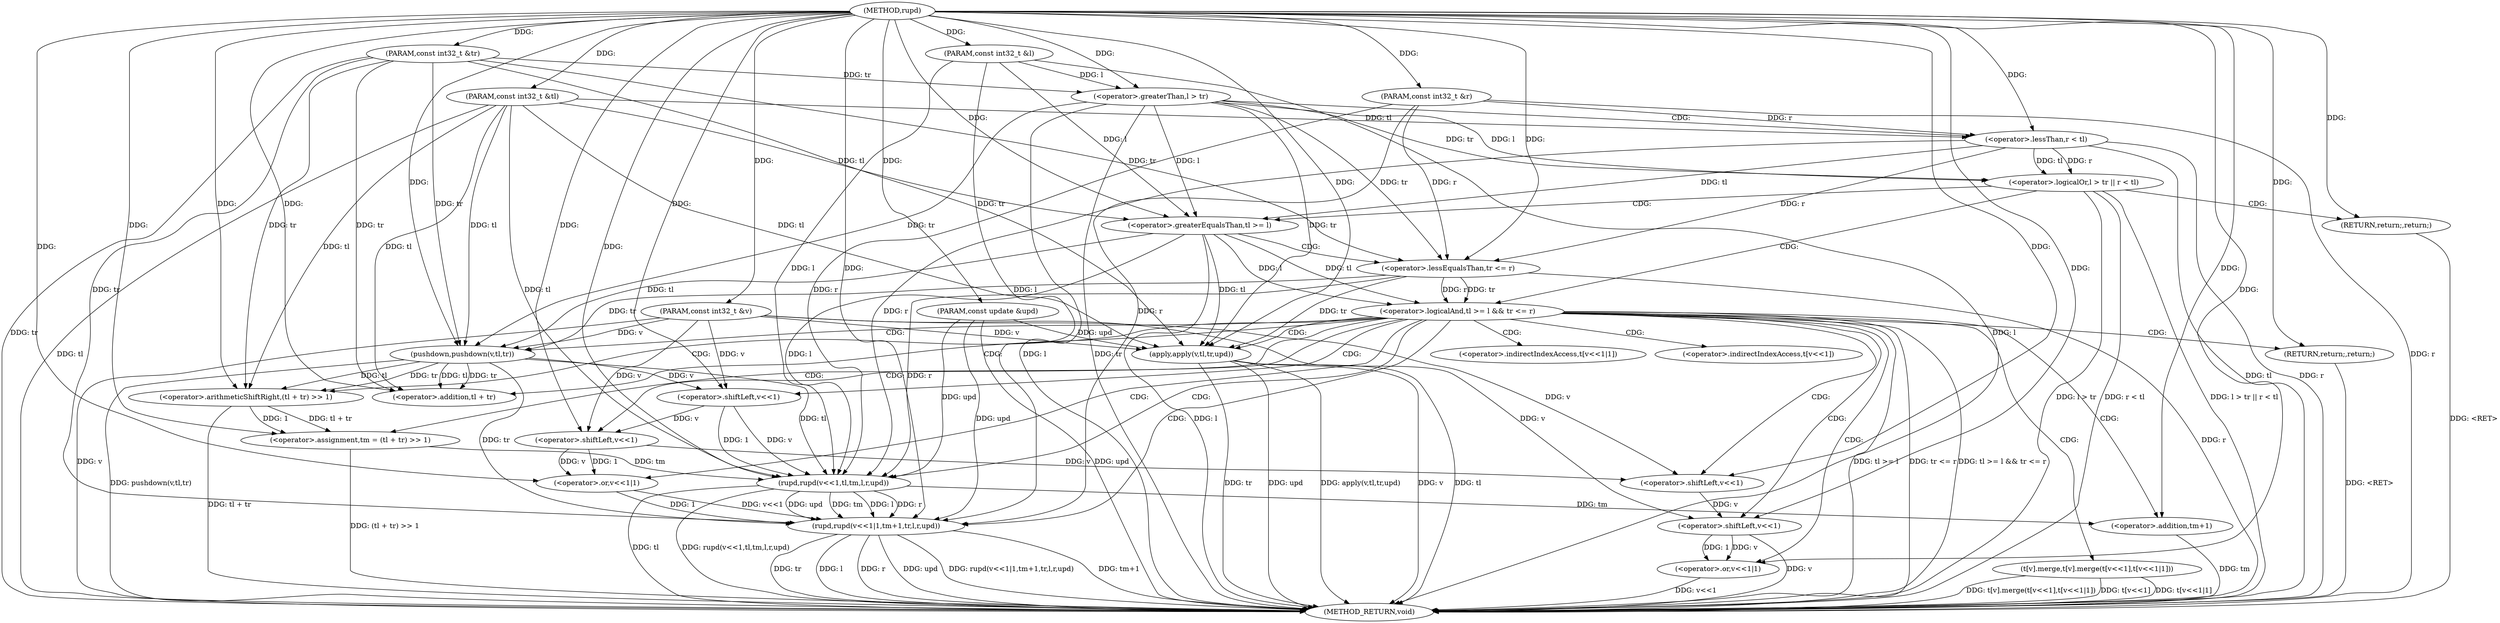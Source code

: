 digraph "rupd" {  
"1001470" [label = "(METHOD,rupd)" ]
"1001550" [label = "(METHOD_RETURN,void)" ]
"1001471" [label = "(PARAM,const int32_t &v)" ]
"1001472" [label = "(PARAM,const int32_t &tl)" ]
"1001473" [label = "(PARAM,const int32_t &tr)" ]
"1001474" [label = "(PARAM,const int32_t &l)" ]
"1001475" [label = "(PARAM,const int32_t &r)" ]
"1001476" [label = "(PARAM,const update &upd)" ]
"1001503" [label = "(pushdown,pushdown(v,tl,tr))" ]
"1001508" [label = "(<operator>.assignment,tm = (tl + tr) >> 1)" ]
"1001515" [label = "(rupd,rupd(v<<1,tl,tm,l,r,upd))" ]
"1001524" [label = "(rupd,rupd(v<<1|1,tm+1,tr,l,r,upd))" ]
"1001537" [label = "(t[v].merge,t[v].merge(t[v<<1],t[v<<1|1]))" ]
"1001479" [label = "(<operator>.logicalOr,l > tr || r < tl)" ]
"1001489" [label = "(<operator>.logicalAnd,tl >= l && tr <= r)" ]
"1001487" [label = "(RETURN,return;,return;)" ]
"1001497" [label = "(apply,apply(v,tl,tr,upd))" ]
"1001502" [label = "(RETURN,return;,return;)" ]
"1001510" [label = "(<operator>.arithmeticShiftRight,(tl + tr) >> 1)" ]
"1001516" [label = "(<operator>.shiftLeft,v<<1)" ]
"1001525" [label = "(<operator>.or,v<<1|1)" ]
"1001530" [label = "(<operator>.addition,tm+1)" ]
"1001480" [label = "(<operator>.greaterThan,l > tr)" ]
"1001483" [label = "(<operator>.lessThan,r < tl)" ]
"1001490" [label = "(<operator>.greaterEqualsThan,tl >= l)" ]
"1001493" [label = "(<operator>.lessEqualsThan,tr <= r)" ]
"1001511" [label = "(<operator>.addition,tl + tr)" ]
"1001526" [label = "(<operator>.shiftLeft,v<<1)" ]
"1001540" [label = "(<operator>.shiftLeft,v<<1)" ]
"1001545" [label = "(<operator>.or,v<<1|1)" ]
"1001546" [label = "(<operator>.shiftLeft,v<<1)" ]
"1001538" [label = "(<operator>.indirectIndexAccess,t[v<<1])" ]
"1001543" [label = "(<operator>.indirectIndexAccess,t[v<<1|1])" ]
  "1001502" -> "1001550"  [ label = "DDG: <RET>"] 
  "1001471" -> "1001550"  [ label = "DDG: v"] 
  "1001472" -> "1001550"  [ label = "DDG: tl"] 
  "1001473" -> "1001550"  [ label = "DDG: tr"] 
  "1001474" -> "1001550"  [ label = "DDG: l"] 
  "1001475" -> "1001550"  [ label = "DDG: r"] 
  "1001476" -> "1001550"  [ label = "DDG: upd"] 
  "1001480" -> "1001550"  [ label = "DDG: l"] 
  "1001480" -> "1001550"  [ label = "DDG: tr"] 
  "1001479" -> "1001550"  [ label = "DDG: l > tr"] 
  "1001483" -> "1001550"  [ label = "DDG: r"] 
  "1001483" -> "1001550"  [ label = "DDG: tl"] 
  "1001479" -> "1001550"  [ label = "DDG: r < tl"] 
  "1001479" -> "1001550"  [ label = "DDG: l > tr || r < tl"] 
  "1001490" -> "1001550"  [ label = "DDG: l"] 
  "1001489" -> "1001550"  [ label = "DDG: tl >= l"] 
  "1001493" -> "1001550"  [ label = "DDG: r"] 
  "1001489" -> "1001550"  [ label = "DDG: tr <= r"] 
  "1001489" -> "1001550"  [ label = "DDG: tl >= l && tr <= r"] 
  "1001503" -> "1001550"  [ label = "DDG: pushdown(v,tl,tr)"] 
  "1001510" -> "1001550"  [ label = "DDG: tl + tr"] 
  "1001508" -> "1001550"  [ label = "DDG: (tl + tr) >> 1"] 
  "1001515" -> "1001550"  [ label = "DDG: tl"] 
  "1001515" -> "1001550"  [ label = "DDG: rupd(v<<1,tl,tm,l,r,upd)"] 
  "1001530" -> "1001550"  [ label = "DDG: tm"] 
  "1001524" -> "1001550"  [ label = "DDG: tm+1"] 
  "1001524" -> "1001550"  [ label = "DDG: tr"] 
  "1001524" -> "1001550"  [ label = "DDG: l"] 
  "1001524" -> "1001550"  [ label = "DDG: r"] 
  "1001524" -> "1001550"  [ label = "DDG: upd"] 
  "1001524" -> "1001550"  [ label = "DDG: rupd(v<<1|1,tm+1,tr,l,r,upd)"] 
  "1001537" -> "1001550"  [ label = "DDG: t[v<<1]"] 
  "1001546" -> "1001550"  [ label = "DDG: v"] 
  "1001545" -> "1001550"  [ label = "DDG: v<<1"] 
  "1001537" -> "1001550"  [ label = "DDG: t[v<<1|1]"] 
  "1001537" -> "1001550"  [ label = "DDG: t[v].merge(t[v<<1],t[v<<1|1])"] 
  "1001497" -> "1001550"  [ label = "DDG: v"] 
  "1001497" -> "1001550"  [ label = "DDG: tl"] 
  "1001497" -> "1001550"  [ label = "DDG: tr"] 
  "1001497" -> "1001550"  [ label = "DDG: upd"] 
  "1001497" -> "1001550"  [ label = "DDG: apply(v,tl,tr,upd)"] 
  "1001487" -> "1001550"  [ label = "DDG: <RET>"] 
  "1001470" -> "1001471"  [ label = "DDG: "] 
  "1001470" -> "1001472"  [ label = "DDG: "] 
  "1001470" -> "1001473"  [ label = "DDG: "] 
  "1001470" -> "1001474"  [ label = "DDG: "] 
  "1001470" -> "1001475"  [ label = "DDG: "] 
  "1001470" -> "1001476"  [ label = "DDG: "] 
  "1001510" -> "1001508"  [ label = "DDG: tl + tr"] 
  "1001510" -> "1001508"  [ label = "DDG: 1"] 
  "1001471" -> "1001503"  [ label = "DDG: v"] 
  "1001470" -> "1001503"  [ label = "DDG: "] 
  "1001480" -> "1001503"  [ label = "DDG: tr"] 
  "1001493" -> "1001503"  [ label = "DDG: tr"] 
  "1001473" -> "1001503"  [ label = "DDG: tr"] 
  "1001490" -> "1001503"  [ label = "DDG: tl"] 
  "1001472" -> "1001503"  [ label = "DDG: tl"] 
  "1001470" -> "1001508"  [ label = "DDG: "] 
  "1001516" -> "1001515"  [ label = "DDG: v"] 
  "1001516" -> "1001515"  [ label = "DDG: 1"] 
  "1001508" -> "1001515"  [ label = "DDG: tm"] 
  "1001470" -> "1001515"  [ label = "DDG: "] 
  "1001476" -> "1001515"  [ label = "DDG: upd"] 
  "1001472" -> "1001515"  [ label = "DDG: tl"] 
  "1001503" -> "1001515"  [ label = "DDG: tl"] 
  "1001483" -> "1001515"  [ label = "DDG: r"] 
  "1001493" -> "1001515"  [ label = "DDG: r"] 
  "1001475" -> "1001515"  [ label = "DDG: r"] 
  "1001490" -> "1001515"  [ label = "DDG: l"] 
  "1001474" -> "1001515"  [ label = "DDG: l"] 
  "1001525" -> "1001524"  [ label = "DDG: v<<1"] 
  "1001525" -> "1001524"  [ label = "DDG: 1"] 
  "1001515" -> "1001524"  [ label = "DDG: l"] 
  "1001474" -> "1001524"  [ label = "DDG: l"] 
  "1001470" -> "1001524"  [ label = "DDG: "] 
  "1001515" -> "1001524"  [ label = "DDG: r"] 
  "1001475" -> "1001524"  [ label = "DDG: r"] 
  "1001515" -> "1001524"  [ label = "DDG: upd"] 
  "1001476" -> "1001524"  [ label = "DDG: upd"] 
  "1001473" -> "1001524"  [ label = "DDG: tr"] 
  "1001503" -> "1001524"  [ label = "DDG: tr"] 
  "1001515" -> "1001524"  [ label = "DDG: tm"] 
  "1001480" -> "1001479"  [ label = "DDG: tr"] 
  "1001480" -> "1001479"  [ label = "DDG: l"] 
  "1001483" -> "1001479"  [ label = "DDG: tl"] 
  "1001483" -> "1001479"  [ label = "DDG: r"] 
  "1001470" -> "1001487"  [ label = "DDG: "] 
  "1001490" -> "1001489"  [ label = "DDG: tl"] 
  "1001490" -> "1001489"  [ label = "DDG: l"] 
  "1001493" -> "1001489"  [ label = "DDG: r"] 
  "1001493" -> "1001489"  [ label = "DDG: tr"] 
  "1001470" -> "1001502"  [ label = "DDG: "] 
  "1001503" -> "1001510"  [ label = "DDG: tl"] 
  "1001472" -> "1001510"  [ label = "DDG: tl"] 
  "1001470" -> "1001510"  [ label = "DDG: "] 
  "1001503" -> "1001510"  [ label = "DDG: tr"] 
  "1001473" -> "1001510"  [ label = "DDG: tr"] 
  "1001503" -> "1001516"  [ label = "DDG: v"] 
  "1001471" -> "1001516"  [ label = "DDG: v"] 
  "1001470" -> "1001516"  [ label = "DDG: "] 
  "1001526" -> "1001525"  [ label = "DDG: v"] 
  "1001526" -> "1001525"  [ label = "DDG: 1"] 
  "1001470" -> "1001525"  [ label = "DDG: "] 
  "1001515" -> "1001530"  [ label = "DDG: tm"] 
  "1001470" -> "1001530"  [ label = "DDG: "] 
  "1001474" -> "1001480"  [ label = "DDG: l"] 
  "1001470" -> "1001480"  [ label = "DDG: "] 
  "1001473" -> "1001480"  [ label = "DDG: tr"] 
  "1001475" -> "1001483"  [ label = "DDG: r"] 
  "1001470" -> "1001483"  [ label = "DDG: "] 
  "1001472" -> "1001483"  [ label = "DDG: tl"] 
  "1001483" -> "1001490"  [ label = "DDG: tl"] 
  "1001472" -> "1001490"  [ label = "DDG: tl"] 
  "1001470" -> "1001490"  [ label = "DDG: "] 
  "1001480" -> "1001490"  [ label = "DDG: l"] 
  "1001474" -> "1001490"  [ label = "DDG: l"] 
  "1001480" -> "1001493"  [ label = "DDG: tr"] 
  "1001473" -> "1001493"  [ label = "DDG: tr"] 
  "1001470" -> "1001493"  [ label = "DDG: "] 
  "1001483" -> "1001493"  [ label = "DDG: r"] 
  "1001475" -> "1001493"  [ label = "DDG: r"] 
  "1001471" -> "1001497"  [ label = "DDG: v"] 
  "1001470" -> "1001497"  [ label = "DDG: "] 
  "1001490" -> "1001497"  [ label = "DDG: tl"] 
  "1001472" -> "1001497"  [ label = "DDG: tl"] 
  "1001480" -> "1001497"  [ label = "DDG: tr"] 
  "1001493" -> "1001497"  [ label = "DDG: tr"] 
  "1001473" -> "1001497"  [ label = "DDG: tr"] 
  "1001476" -> "1001497"  [ label = "DDG: upd"] 
  "1001503" -> "1001511"  [ label = "DDG: tl"] 
  "1001472" -> "1001511"  [ label = "DDG: tl"] 
  "1001470" -> "1001511"  [ label = "DDG: "] 
  "1001503" -> "1001511"  [ label = "DDG: tr"] 
  "1001473" -> "1001511"  [ label = "DDG: tr"] 
  "1001516" -> "1001526"  [ label = "DDG: v"] 
  "1001471" -> "1001526"  [ label = "DDG: v"] 
  "1001470" -> "1001526"  [ label = "DDG: "] 
  "1001526" -> "1001540"  [ label = "DDG: v"] 
  "1001471" -> "1001540"  [ label = "DDG: v"] 
  "1001470" -> "1001540"  [ label = "DDG: "] 
  "1001546" -> "1001545"  [ label = "DDG: v"] 
  "1001546" -> "1001545"  [ label = "DDG: 1"] 
  "1001470" -> "1001545"  [ label = "DDG: "] 
  "1001540" -> "1001546"  [ label = "DDG: v"] 
  "1001471" -> "1001546"  [ label = "DDG: v"] 
  "1001470" -> "1001546"  [ label = "DDG: "] 
  "1001479" -> "1001489"  [ label = "CDG: "] 
  "1001479" -> "1001487"  [ label = "CDG: "] 
  "1001479" -> "1001490"  [ label = "CDG: "] 
  "1001489" -> "1001508"  [ label = "CDG: "] 
  "1001489" -> "1001538"  [ label = "CDG: "] 
  "1001489" -> "1001525"  [ label = "CDG: "] 
  "1001489" -> "1001543"  [ label = "CDG: "] 
  "1001489" -> "1001526"  [ label = "CDG: "] 
  "1001489" -> "1001515"  [ label = "CDG: "] 
  "1001489" -> "1001545"  [ label = "CDG: "] 
  "1001489" -> "1001502"  [ label = "CDG: "] 
  "1001489" -> "1001530"  [ label = "CDG: "] 
  "1001489" -> "1001540"  [ label = "CDG: "] 
  "1001489" -> "1001511"  [ label = "CDG: "] 
  "1001489" -> "1001503"  [ label = "CDG: "] 
  "1001489" -> "1001510"  [ label = "CDG: "] 
  "1001489" -> "1001524"  [ label = "CDG: "] 
  "1001489" -> "1001497"  [ label = "CDG: "] 
  "1001489" -> "1001546"  [ label = "CDG: "] 
  "1001489" -> "1001516"  [ label = "CDG: "] 
  "1001489" -> "1001537"  [ label = "CDG: "] 
  "1001480" -> "1001483"  [ label = "CDG: "] 
  "1001490" -> "1001493"  [ label = "CDG: "] 
}
